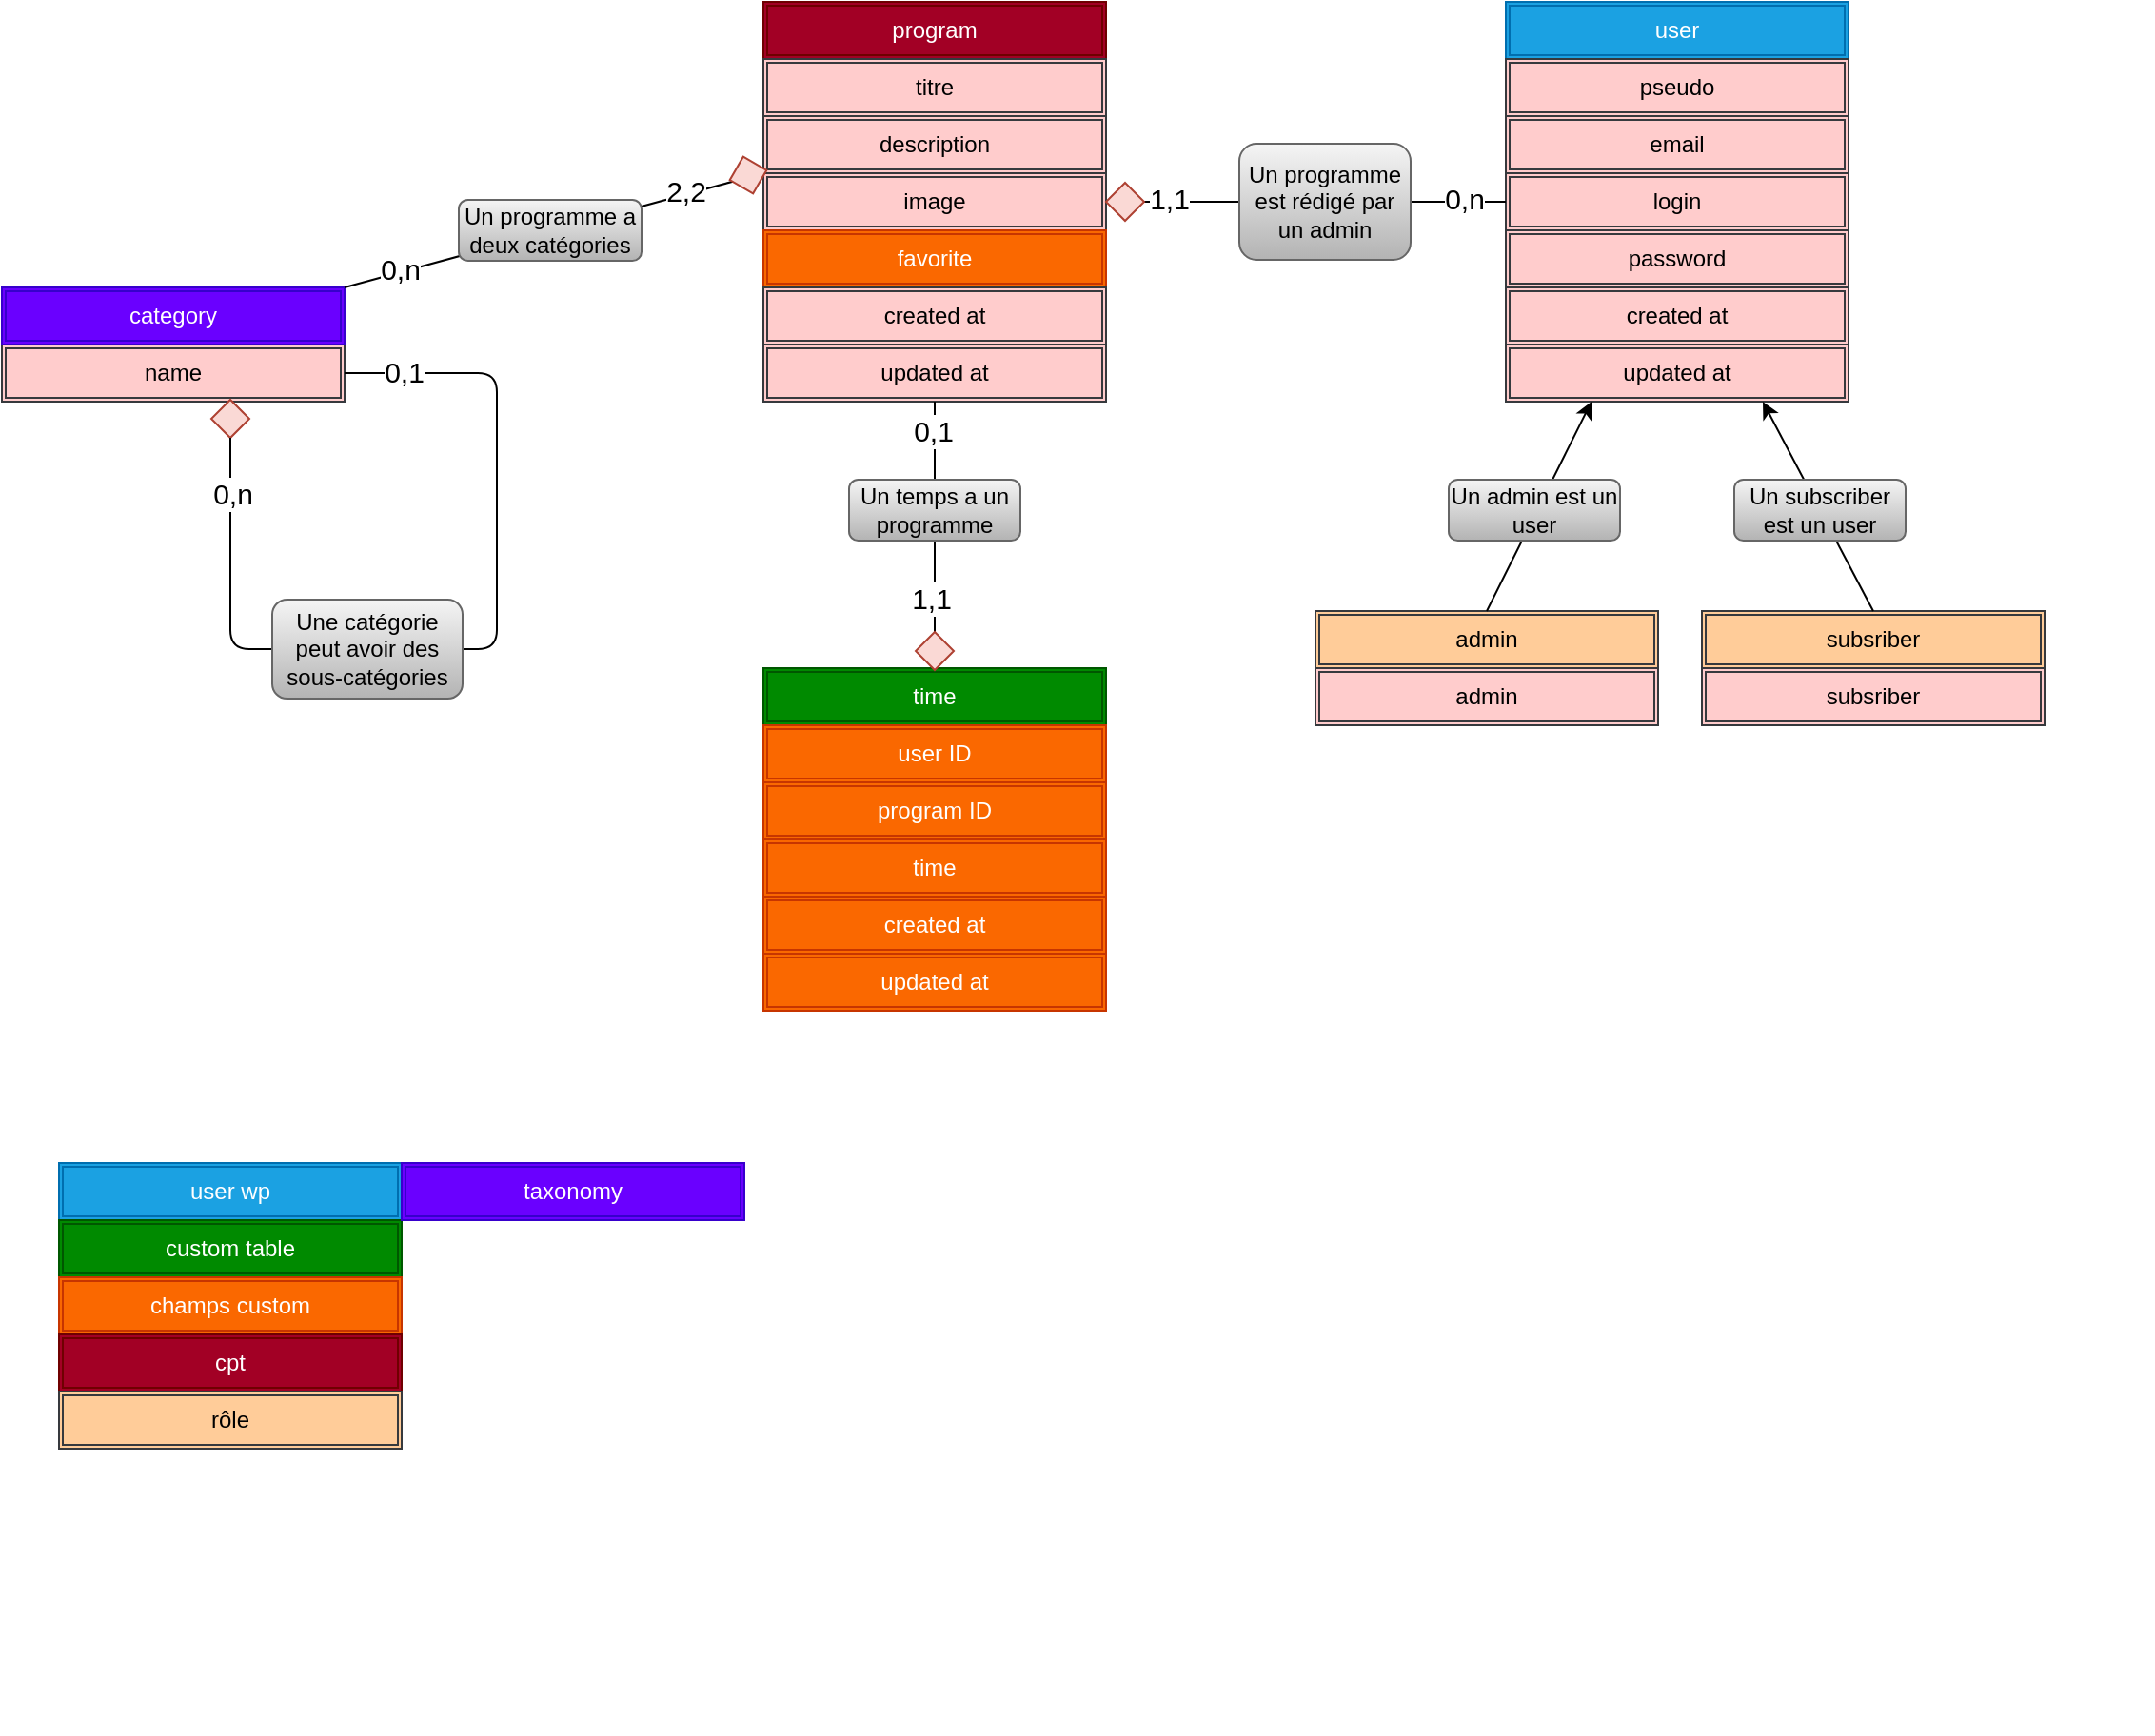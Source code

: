 <mxfile>
    <diagram id="Bfr-ILWsBlbZHcRtjHFg" name="Page-1">
        <mxGraphModel dx="1118" dy="790" grid="1" gridSize="10" guides="1" tooltips="1" connect="1" arrows="1" fold="1" page="1" pageScale="1" pageWidth="827" pageHeight="1169" math="0" shadow="0">
            <root>
                <mxCell id="0"/>
                <mxCell id="1" parent="0"/>
                <mxCell id="14" value="" style="group" parent="1" vertex="1" connectable="0">
                    <mxGeometry x="870" y="90" width="180" height="210" as="geometry"/>
                </mxCell>
                <mxCell id="6" value="user" style="shape=ext;double=1;rounded=0;whiteSpace=wrap;html=1;fillColor=#1ba1e2;strokeColor=#006EAF;fontColor=#ffffff;" parent="14" vertex="1">
                    <mxGeometry width="180" height="30" as="geometry"/>
                </mxCell>
                <mxCell id="7" value="&lt;font color=&quot;#000000&quot;&gt;pseudo&lt;/font&gt;" style="shape=ext;double=1;rounded=0;whiteSpace=wrap;html=1;fillColor=#ffcccc;strokeColor=#36393d;" parent="14" vertex="1">
                    <mxGeometry y="30" width="180" height="30" as="geometry"/>
                </mxCell>
                <mxCell id="8" value="&lt;font color=&quot;#000000&quot;&gt;email&lt;/font&gt;" style="shape=ext;double=1;rounded=0;whiteSpace=wrap;html=1;fillColor=#ffcccc;strokeColor=#36393d;" parent="14" vertex="1">
                    <mxGeometry y="60" width="180" height="30" as="geometry"/>
                </mxCell>
                <mxCell id="9" value="&lt;font color=&quot;#000000&quot;&gt;login&lt;/font&gt;" style="shape=ext;double=1;rounded=0;whiteSpace=wrap;html=1;fillColor=#ffcccc;strokeColor=#36393d;" parent="14" vertex="1">
                    <mxGeometry y="90" width="180" height="30" as="geometry"/>
                </mxCell>
                <mxCell id="10" value="&lt;font color=&quot;#000000&quot;&gt;password&lt;/font&gt;" style="shape=ext;double=1;rounded=0;whiteSpace=wrap;html=1;fillColor=#ffcccc;strokeColor=#36393d;" parent="14" vertex="1">
                    <mxGeometry y="120" width="180" height="30" as="geometry"/>
                </mxCell>
                <mxCell id="12" value="&lt;font color=&quot;#000000&quot;&gt;created at&lt;/font&gt;" style="shape=ext;double=1;rounded=0;whiteSpace=wrap;html=1;fillColor=#ffcccc;strokeColor=#36393d;" parent="14" vertex="1">
                    <mxGeometry y="150" width="180" height="30" as="geometry"/>
                </mxCell>
                <mxCell id="13" value="&lt;font color=&quot;#000000&quot;&gt;updated at&lt;/font&gt;" style="shape=ext;double=1;rounded=0;whiteSpace=wrap;html=1;fillColor=#ffcccc;strokeColor=#36393d;" parent="14" vertex="1">
                    <mxGeometry y="180" width="180" height="30" as="geometry"/>
                </mxCell>
                <mxCell id="15" value="" style="group;fillColor=#a20025;strokeColor=#6F0000;fontColor=#ffffff;" parent="1" vertex="1" connectable="0">
                    <mxGeometry x="480" y="90" width="180" height="210" as="geometry"/>
                </mxCell>
                <mxCell id="16" value="program" style="shape=ext;double=1;rounded=0;whiteSpace=wrap;html=1;fillColor=#a20025;strokeColor=#6F0000;fontColor=#ffffff;" parent="15" vertex="1">
                    <mxGeometry width="180" height="30" as="geometry"/>
                </mxCell>
                <mxCell id="17" value="&lt;font color=&quot;#000000&quot;&gt;titre&lt;/font&gt;" style="shape=ext;double=1;rounded=0;whiteSpace=wrap;html=1;fillColor=#ffcccc;strokeColor=#36393d;" parent="15" vertex="1">
                    <mxGeometry y="30" width="180" height="30" as="geometry"/>
                </mxCell>
                <mxCell id="18" value="&lt;font color=&quot;#000000&quot;&gt;description&lt;/font&gt;" style="shape=ext;double=1;rounded=0;whiteSpace=wrap;html=1;fillColor=#ffcccc;strokeColor=#36393d;" parent="15" vertex="1">
                    <mxGeometry y="60" width="180" height="30" as="geometry"/>
                </mxCell>
                <mxCell id="19" value="&lt;font color=&quot;#000000&quot;&gt;image&lt;/font&gt;" style="shape=ext;double=1;rounded=0;whiteSpace=wrap;html=1;fillColor=#ffcccc;strokeColor=#36393d;" parent="15" vertex="1">
                    <mxGeometry y="90" width="180" height="30" as="geometry"/>
                </mxCell>
                <mxCell id="20" value="favorite" style="shape=ext;double=1;rounded=0;whiteSpace=wrap;html=1;fillColor=#fa6800;strokeColor=#C73500;fontColor=#ffffff;" parent="15" vertex="1">
                    <mxGeometry y="120" width="180" height="30" as="geometry"/>
                </mxCell>
                <mxCell id="21" value="&lt;font color=&quot;#000000&quot;&gt;created at&lt;/font&gt;" style="shape=ext;double=1;rounded=0;whiteSpace=wrap;html=1;fillColor=#ffcccc;strokeColor=#36393d;" parent="15" vertex="1">
                    <mxGeometry y="150" width="180" height="30" as="geometry"/>
                </mxCell>
                <mxCell id="22" value="&lt;font color=&quot;#000000&quot;&gt;updated at&lt;/font&gt;" style="shape=ext;double=1;rounded=0;whiteSpace=wrap;html=1;fillColor=#ffcccc;strokeColor=#36393d;" parent="15" vertex="1">
                    <mxGeometry y="180" width="180" height="30" as="geometry"/>
                </mxCell>
                <mxCell id="32" value="" style="group" parent="1" vertex="1" connectable="0">
                    <mxGeometry x="80" y="240" width="300" height="90" as="geometry"/>
                </mxCell>
                <mxCell id="28" value="&lt;font color=&quot;#000000&quot;&gt;name&lt;/font&gt;" style="shape=ext;double=1;rounded=0;whiteSpace=wrap;html=1;fillColor=#ffcccc;strokeColor=#36393d;" parent="32" vertex="1">
                    <mxGeometry y="30" width="180" height="30" as="geometry"/>
                </mxCell>
                <mxCell id="25" value="category" style="shape=ext;double=1;rounded=0;whiteSpace=wrap;html=1;fillColor=#6a00ff;strokeColor=#3700CC;fontColor=#ffffff;" parent="32" vertex="1">
                    <mxGeometry width="180" height="30" as="geometry"/>
                </mxCell>
                <mxCell id="34" value="" style="group" parent="1" vertex="1" connectable="0">
                    <mxGeometry x="480" y="440" width="180" height="210" as="geometry"/>
                </mxCell>
                <mxCell id="35" value="time" style="shape=ext;double=1;rounded=0;whiteSpace=wrap;html=1;fillColor=#008a00;strokeColor=#005700;fontColor=#ffffff;" parent="34" vertex="1">
                    <mxGeometry width="180" height="30" as="geometry"/>
                </mxCell>
                <mxCell id="36" value="user ID" style="shape=ext;double=1;rounded=0;whiteSpace=wrap;html=1;fillColor=#fa6800;strokeColor=#C73500;fontColor=#ffffff;" parent="34" vertex="1">
                    <mxGeometry y="30" width="180" height="30" as="geometry"/>
                </mxCell>
                <mxCell id="37" value="program ID" style="shape=ext;double=1;rounded=0;whiteSpace=wrap;html=1;fillColor=#fa6800;strokeColor=#C73500;fontColor=#ffffff;" parent="34" vertex="1">
                    <mxGeometry y="60" width="180" height="30" as="geometry"/>
                </mxCell>
                <mxCell id="38" value="time" style="shape=ext;double=1;rounded=0;whiteSpace=wrap;html=1;fillColor=#fa6800;strokeColor=#C73500;fontColor=#ffffff;" parent="34" vertex="1">
                    <mxGeometry y="90" width="180" height="30" as="geometry"/>
                </mxCell>
                <mxCell id="40" value="created at" style="shape=ext;double=1;rounded=0;whiteSpace=wrap;html=1;fillColor=#fa6800;strokeColor=#C73500;fontColor=#ffffff;" parent="34" vertex="1">
                    <mxGeometry y="120" width="180" height="30" as="geometry"/>
                </mxCell>
                <mxCell id="41" value="updated at" style="shape=ext;double=1;rounded=0;whiteSpace=wrap;html=1;fillColor=#fa6800;strokeColor=#C73500;fontColor=#ffffff;" parent="34" vertex="1">
                    <mxGeometry y="150" width="180" height="30" as="geometry"/>
                </mxCell>
                <mxCell id="52" value="" style="rhombus;whiteSpace=wrap;html=1;fillColor=#fad9d5;strokeColor=#ae4132;" parent="1" vertex="1">
                    <mxGeometry x="190" y="299" width="20" height="20" as="geometry"/>
                </mxCell>
                <mxCell id="67" value="" style="endArrow=none;html=1;exitX=1;exitY=0.5;exitDx=0;exitDy=0;entryX=0.5;entryY=1;entryDx=0;entryDy=0;" parent="1" source="28" target="52" edge="1">
                    <mxGeometry width="50" height="50" relative="1" as="geometry">
                        <mxPoint x="340" y="525" as="sourcePoint"/>
                        <mxPoint x="180" y="370" as="targetPoint"/>
                        <Array as="points">
                            <mxPoint x="340" y="285"/>
                            <mxPoint x="340" y="320"/>
                            <mxPoint x="340" y="370"/>
                            <mxPoint x="340" y="430"/>
                            <mxPoint x="290" y="430"/>
                            <mxPoint x="200" y="430"/>
                        </Array>
                    </mxGeometry>
                </mxCell>
                <mxCell id="69" value="0,n" style="edgeLabel;html=1;align=center;verticalAlign=middle;resizable=0;points=[];fontSize=15;" parent="67" vertex="1" connectable="0">
                    <mxGeometry x="0.878" y="-1" relative="1" as="geometry">
                        <mxPoint as="offset"/>
                    </mxGeometry>
                </mxCell>
                <mxCell id="45" value="" style="endArrow=none;html=1;exitX=0.5;exitY=0;exitDx=0;exitDy=0;" parent="1" source="52" edge="1">
                    <mxGeometry width="50" height="50" relative="1" as="geometry">
                        <mxPoint x="600" y="430" as="sourcePoint"/>
                        <mxPoint x="200" y="299" as="targetPoint"/>
                        <Array as="points"/>
                    </mxGeometry>
                </mxCell>
                <mxCell id="70" value="0,1" style="edgeLabel;html=1;align=center;verticalAlign=middle;resizable=0;points=[];fontSize=15;" vertex="1" connectable="0" parent="1">
                    <mxGeometry x="280" y="283" as="geometry">
                        <mxPoint x="11" y="1" as="offset"/>
                    </mxGeometry>
                </mxCell>
                <mxCell id="72" value="&lt;font color=&quot;#000000&quot;&gt;Une catégorie peut avoir des sous-catégories&lt;/font&gt;" style="rounded=1;whiteSpace=wrap;html=1;gradientColor=#b3b3b3;fillColor=#f5f5f5;strokeColor=#666666;" vertex="1" parent="1">
                    <mxGeometry x="222" y="404" width="100" height="52" as="geometry"/>
                </mxCell>
                <mxCell id="78" value="" style="endArrow=none;html=1;entryX=0;entryY=0;entryDx=0;entryDy=0;exitX=1;exitY=0;exitDx=0;exitDy=0;" edge="1" parent="1" source="25" target="19">
                    <mxGeometry width="50" height="50" relative="1" as="geometry">
                        <mxPoint x="540" y="420" as="sourcePoint"/>
                        <mxPoint x="590" y="370" as="targetPoint"/>
                    </mxGeometry>
                </mxCell>
                <mxCell id="80" value="2,2" style="edgeLabel;html=1;align=center;verticalAlign=middle;resizable=0;points=[];fontSize=15;" vertex="1" connectable="0" parent="1">
                    <mxGeometry x="428" y="188" as="geometry">
                        <mxPoint x="11" y="1" as="offset"/>
                    </mxGeometry>
                </mxCell>
                <mxCell id="81" value="0,n" style="edgeLabel;html=1;align=center;verticalAlign=middle;resizable=0;points=[];fontSize=15;" vertex="1" connectable="0" parent="1">
                    <mxGeometry x="302" y="227" as="geometry">
                        <mxPoint x="-13" y="3" as="offset"/>
                    </mxGeometry>
                </mxCell>
                <mxCell id="82" value="&lt;font color=&quot;#000000&quot;&gt;Un programme a deux catégories&lt;/font&gt;" style="rounded=1;whiteSpace=wrap;html=1;gradientColor=#b3b3b3;fillColor=#f5f5f5;strokeColor=#666666;" vertex="1" parent="1">
                    <mxGeometry x="320" y="194" width="96" height="32" as="geometry"/>
                </mxCell>
                <mxCell id="83" value="" style="endArrow=none;html=1;entryX=0.5;entryY=1;entryDx=0;entryDy=0;exitX=0.5;exitY=0;exitDx=0;exitDy=0;" edge="1" parent="1" source="35" target="22">
                    <mxGeometry width="50" height="50" relative="1" as="geometry">
                        <mxPoint x="540" y="420" as="sourcePoint"/>
                        <mxPoint x="590" y="370" as="targetPoint"/>
                    </mxGeometry>
                </mxCell>
                <mxCell id="85" value="" style="rhombus;whiteSpace=wrap;html=1;fillColor=#fad9d5;strokeColor=#ae4132;rotation=0;" vertex="1" parent="1">
                    <mxGeometry x="560" y="421" width="20" height="20" as="geometry"/>
                </mxCell>
                <mxCell id="89" value="0,1" style="edgeLabel;html=1;align=center;verticalAlign=middle;resizable=0;points=[];fontSize=15;" vertex="1" connectable="0" parent="1">
                    <mxGeometry x="577" y="319" as="geometry">
                        <mxPoint x="-8" y="-4" as="offset"/>
                    </mxGeometry>
                </mxCell>
                <mxCell id="90" value="1,1" style="edgeLabel;html=1;align=center;verticalAlign=middle;resizable=0;points=[];fontSize=15;" vertex="1" connectable="0" parent="1">
                    <mxGeometry x="585" y="405" as="geometry">
                        <mxPoint x="-17" y="-2" as="offset"/>
                    </mxGeometry>
                </mxCell>
                <mxCell id="91" value="&lt;font color=&quot;#000000&quot;&gt;Un temps a un programme&lt;/font&gt;" style="rounded=1;whiteSpace=wrap;html=1;gradientColor=#b3b3b3;fillColor=#f5f5f5;strokeColor=#666666;" vertex="1" parent="1">
                    <mxGeometry x="525" y="341" width="90" height="32" as="geometry"/>
                </mxCell>
                <mxCell id="92" value="" style="endArrow=none;html=1;entryX=0;entryY=0.5;entryDx=0;entryDy=0;exitX=1;exitY=0.5;exitDx=0;exitDy=0;" edge="1" parent="1" source="93" target="9">
                    <mxGeometry width="50" height="50" relative="1" as="geometry">
                        <mxPoint x="540" y="340" as="sourcePoint"/>
                        <mxPoint x="590" y="290" as="targetPoint"/>
                    </mxGeometry>
                </mxCell>
                <mxCell id="93" value="" style="rhombus;whiteSpace=wrap;html=1;fillColor=#fad9d5;strokeColor=#ae4132;rotation=0;" vertex="1" parent="1">
                    <mxGeometry x="660" y="185" width="20" height="20" as="geometry"/>
                </mxCell>
                <mxCell id="94" value="" style="endArrow=none;html=1;entryX=0;entryY=0.5;entryDx=0;entryDy=0;exitX=1;exitY=0.5;exitDx=0;exitDy=0;" edge="1" parent="1" source="19" target="93">
                    <mxGeometry width="50" height="50" relative="1" as="geometry">
                        <mxPoint x="660" y="195" as="sourcePoint"/>
                        <mxPoint x="870" y="195" as="targetPoint"/>
                    </mxGeometry>
                </mxCell>
                <mxCell id="95" value="1,1" style="edgeLabel;html=1;align=center;verticalAlign=middle;resizable=0;points=[];fontSize=15;" vertex="1" connectable="0" parent="1">
                    <mxGeometry x="710" y="195" as="geometry">
                        <mxPoint x="-17" y="-2" as="offset"/>
                    </mxGeometry>
                </mxCell>
                <mxCell id="96" value="0,n" style="edgeLabel;html=1;align=center;verticalAlign=middle;resizable=0;points=[];fontSize=15;" vertex="1" connectable="0" parent="1">
                    <mxGeometry x="865" y="195" as="geometry">
                        <mxPoint x="-17" y="-2" as="offset"/>
                    </mxGeometry>
                </mxCell>
                <mxCell id="97" value="&lt;font color=&quot;#000000&quot;&gt;Un programme est rédigé par un admin&lt;/font&gt;" style="rounded=1;whiteSpace=wrap;html=1;gradientColor=#b3b3b3;fillColor=#f5f5f5;strokeColor=#666666;" vertex="1" parent="1">
                    <mxGeometry x="730" y="164.5" width="90" height="61" as="geometry"/>
                </mxCell>
                <mxCell id="99" value="" style="group" vertex="1" connectable="0" parent="1">
                    <mxGeometry x="827" y="410" width="180" height="210" as="geometry"/>
                </mxCell>
                <mxCell id="100" value="&lt;font color=&quot;#000000&quot;&gt;admin&lt;/font&gt;" style="shape=ext;double=1;rounded=0;whiteSpace=wrap;html=1;fillColor=#ffcc99;strokeColor=#36393d;" vertex="1" parent="99">
                    <mxGeometry x="-57" width="180" height="30" as="geometry"/>
                </mxCell>
                <mxCell id="101" value="&lt;font color=&quot;#000000&quot;&gt;admin&lt;/font&gt;" style="shape=ext;double=1;rounded=0;whiteSpace=wrap;html=1;fillColor=#ffcccc;strokeColor=#36393d;" vertex="1" parent="99">
                    <mxGeometry x="-57" y="30" width="180" height="30" as="geometry"/>
                </mxCell>
                <mxCell id="108" value="" style="group" vertex="1" connectable="0" parent="1">
                    <mxGeometry x="1030" y="410" width="180" height="210" as="geometry"/>
                </mxCell>
                <mxCell id="109" value="&lt;font color=&quot;#000000&quot;&gt;subsriber&lt;/font&gt;" style="shape=ext;double=1;rounded=0;whiteSpace=wrap;html=1;fillColor=#ffcc99;strokeColor=#36393d;" vertex="1" parent="108">
                    <mxGeometry x="-57" width="180" height="30" as="geometry"/>
                </mxCell>
                <mxCell id="110" value="&lt;span style=&quot;color: rgb(0 , 0 , 0)&quot;&gt;subsriber&lt;/span&gt;" style="shape=ext;double=1;rounded=0;whiteSpace=wrap;html=1;fillColor=#ffcccc;strokeColor=#36393d;" vertex="1" parent="108">
                    <mxGeometry x="-57" y="30" width="180" height="30" as="geometry"/>
                </mxCell>
                <mxCell id="111" value="" style="endArrow=classic;html=1;entryX=0.25;entryY=1;entryDx=0;entryDy=0;exitX=0.5;exitY=0;exitDx=0;exitDy=0;" edge="1" parent="1" source="100" target="13">
                    <mxGeometry width="50" height="50" relative="1" as="geometry">
                        <mxPoint x="810" y="440" as="sourcePoint"/>
                        <mxPoint x="860" y="390" as="targetPoint"/>
                    </mxGeometry>
                </mxCell>
                <mxCell id="112" value="" style="endArrow=classic;html=1;entryX=0.75;entryY=1;entryDx=0;entryDy=0;exitX=0.5;exitY=0;exitDx=0;exitDy=0;" edge="1" parent="1" source="109" target="13">
                    <mxGeometry width="50" height="50" relative="1" as="geometry">
                        <mxPoint x="870" y="420" as="sourcePoint"/>
                        <mxPoint x="925" y="310" as="targetPoint"/>
                    </mxGeometry>
                </mxCell>
                <mxCell id="113" value="&lt;font color=&quot;#000000&quot;&gt;Un admin est un user&lt;/font&gt;" style="rounded=1;whiteSpace=wrap;html=1;gradientColor=#b3b3b3;fillColor=#f5f5f5;strokeColor=#666666;" vertex="1" parent="1">
                    <mxGeometry x="840" y="341" width="90" height="32" as="geometry"/>
                </mxCell>
                <mxCell id="114" value="&lt;font color=&quot;#000000&quot;&gt;Un subscriber est un user&lt;/font&gt;" style="rounded=1;whiteSpace=wrap;html=1;gradientColor=#b3b3b3;fillColor=#f5f5f5;strokeColor=#666666;" vertex="1" parent="1">
                    <mxGeometry x="990" y="341" width="90" height="32" as="geometry"/>
                </mxCell>
                <mxCell id="115" value="" style="group" vertex="1" connectable="0" parent="1">
                    <mxGeometry x="110" y="700" width="180" height="300" as="geometry"/>
                </mxCell>
                <mxCell id="116" value="user wp" style="shape=ext;double=1;rounded=0;whiteSpace=wrap;html=1;fillColor=#1ba1e2;strokeColor=#006EAF;fontColor=#ffffff;" vertex="1" parent="115">
                    <mxGeometry width="180" height="30" as="geometry"/>
                </mxCell>
                <mxCell id="123" value="" style="group" vertex="1" connectable="0" parent="115">
                    <mxGeometry y="30" width="180" height="270" as="geometry"/>
                </mxCell>
                <mxCell id="124" value="custom table" style="shape=ext;double=1;rounded=0;whiteSpace=wrap;html=1;fillColor=#008a00;strokeColor=#005700;fontColor=#ffffff;" vertex="1" parent="123">
                    <mxGeometry width="180" height="30" as="geometry"/>
                </mxCell>
                <mxCell id="135" value="champs custom" style="shape=ext;double=1;rounded=0;whiteSpace=wrap;html=1;fillColor=#fa6800;strokeColor=#C73500;fontColor=#ffffff;" vertex="1" parent="123">
                    <mxGeometry y="30" width="180" height="30" as="geometry"/>
                </mxCell>
                <mxCell id="130" value="" style="group;fontColor=#ffffff;" vertex="1" connectable="0" parent="123">
                    <mxGeometry y="60" width="180" height="210" as="geometry"/>
                </mxCell>
                <mxCell id="131" value="cpt" style="shape=ext;double=1;rounded=0;whiteSpace=wrap;html=1;fillColor=#a20025;strokeColor=#6F0000;fontColor=#ffffff;" vertex="1" parent="130">
                    <mxGeometry width="180" height="30" as="geometry"/>
                </mxCell>
                <mxCell id="138" value="&lt;font color=&quot;#000000&quot;&gt;rôle&lt;/font&gt;" style="shape=ext;double=1;rounded=0;whiteSpace=wrap;html=1;fillColor=#ffcc99;strokeColor=#36393d;" vertex="1" parent="130">
                    <mxGeometry y="30" width="180" height="30" as="geometry"/>
                </mxCell>
                <mxCell id="139" value="taxonomy" style="shape=ext;double=1;rounded=0;whiteSpace=wrap;html=1;fillColor=#6a00ff;strokeColor=#3700CC;fontColor=#ffffff;" vertex="1" parent="1">
                    <mxGeometry x="290" y="700" width="180" height="30" as="geometry"/>
                </mxCell>
                <mxCell id="77" value="" style="rhombus;whiteSpace=wrap;html=1;fillColor=#fad9d5;strokeColor=#ae4132;rotation=-15;" vertex="1" parent="1">
                    <mxGeometry x="462" y="171" width="20" height="20" as="geometry"/>
                </mxCell>
            </root>
        </mxGraphModel>
    </diagram>
</mxfile>